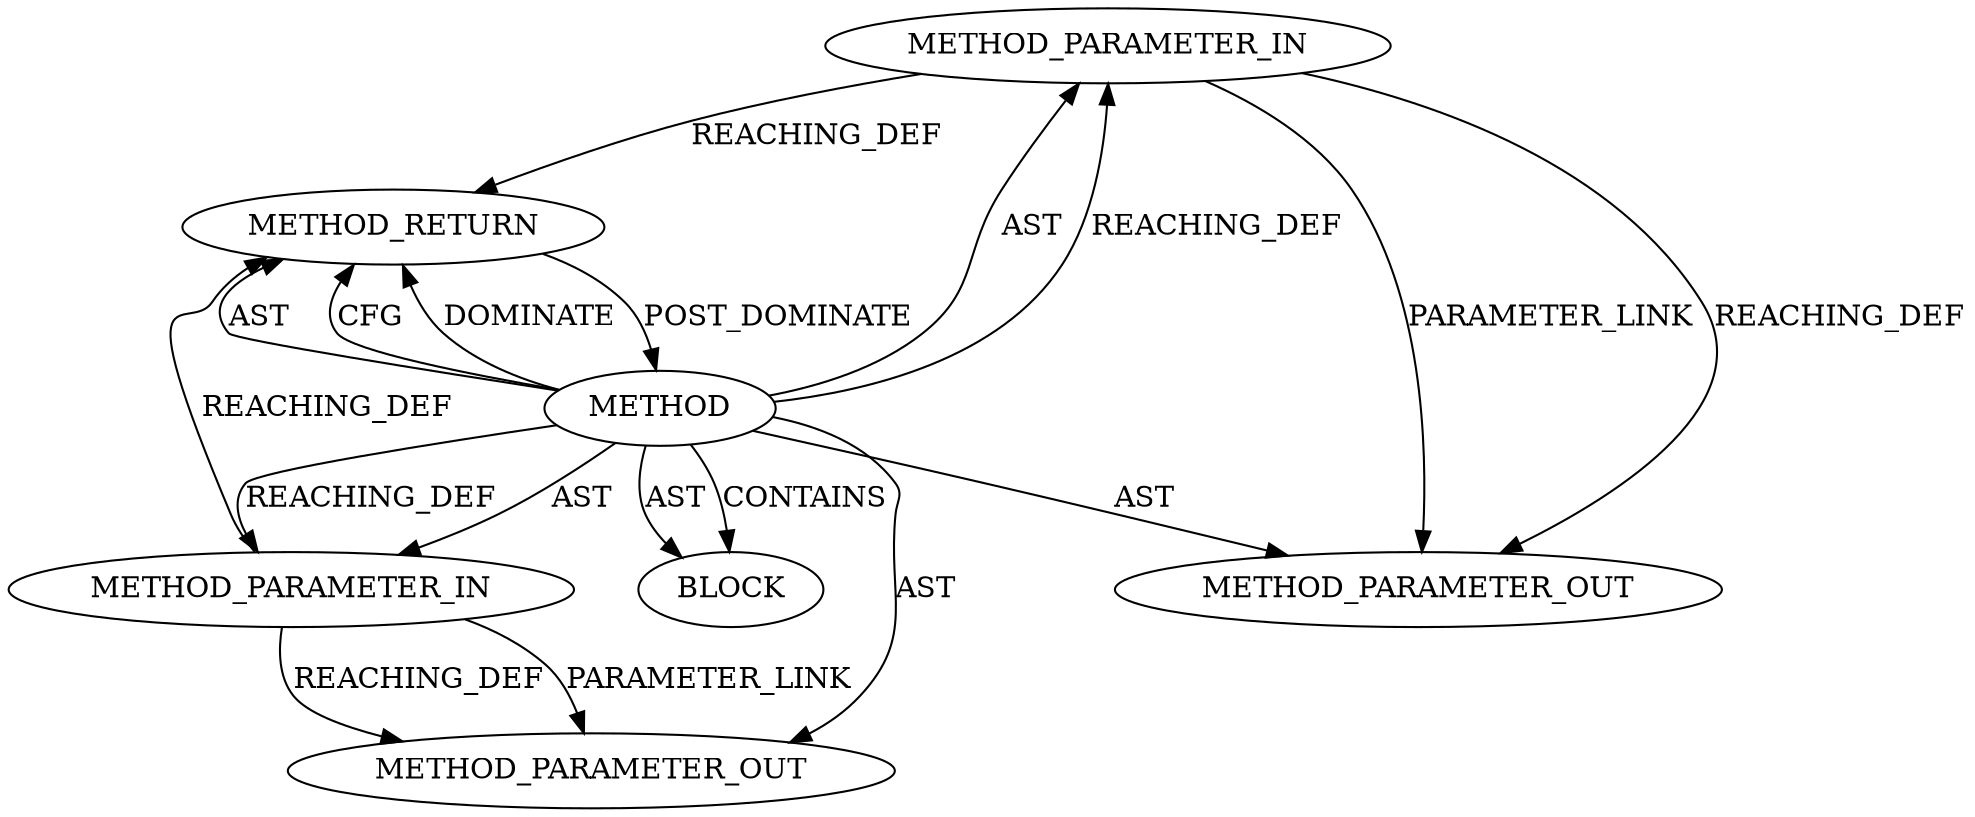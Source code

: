 digraph {
  20027 [label=METHOD_PARAMETER_IN ORDER=2 CODE="p2" IS_VARIADIC=false TYPE_FULL_NAME="ANY" EVALUATION_STRATEGY="BY_VALUE" INDEX=2 NAME="p2"]
  20025 [label=METHOD AST_PARENT_TYPE="NAMESPACE_BLOCK" AST_PARENT_FULL_NAME="<global>" ORDER=0 CODE="<empty>" FULL_NAME="rcu_assign_pointer" IS_EXTERNAL=true FILENAME="<empty>" SIGNATURE="" NAME="rcu_assign_pointer"]
  20026 [label=METHOD_PARAMETER_IN ORDER=1 CODE="p1" IS_VARIADIC=false TYPE_FULL_NAME="ANY" EVALUATION_STRATEGY="BY_VALUE" INDEX=1 NAME="p1"]
  20029 [label=METHOD_RETURN ORDER=2 CODE="RET" TYPE_FULL_NAME="ANY" EVALUATION_STRATEGY="BY_VALUE"]
  20028 [label=BLOCK ORDER=1 ARGUMENT_INDEX=1 CODE="<empty>" TYPE_FULL_NAME="ANY"]
  22024 [label=METHOD_PARAMETER_OUT ORDER=2 CODE="p2" IS_VARIADIC=false TYPE_FULL_NAME="ANY" EVALUATION_STRATEGY="BY_VALUE" INDEX=2 NAME="p2"]
  22023 [label=METHOD_PARAMETER_OUT ORDER=1 CODE="p1" IS_VARIADIC=false TYPE_FULL_NAME="ANY" EVALUATION_STRATEGY="BY_VALUE" INDEX=1 NAME="p1"]
  20025 -> 20029 [label=AST ]
  20025 -> 20027 [label=AST ]
  20027 -> 20029 [label=REACHING_DEF VARIABLE="p2"]
  20029 -> 20025 [label=POST_DOMINATE ]
  20025 -> 20029 [label=CFG ]
  20026 -> 22023 [label=REACHING_DEF VARIABLE="p1"]
  20026 -> 22023 [label=PARAMETER_LINK ]
  20025 -> 20028 [label=CONTAINS ]
  20025 -> 20028 [label=AST ]
  20025 -> 20029 [label=DOMINATE ]
  20025 -> 20027 [label=REACHING_DEF VARIABLE=""]
  20025 -> 20026 [label=REACHING_DEF VARIABLE=""]
  20027 -> 22024 [label=PARAMETER_LINK ]
  20025 -> 22023 [label=AST ]
  20025 -> 22024 [label=AST ]
  20025 -> 20026 [label=AST ]
  20027 -> 22024 [label=REACHING_DEF VARIABLE="p2"]
  20026 -> 20029 [label=REACHING_DEF VARIABLE="p1"]
}
